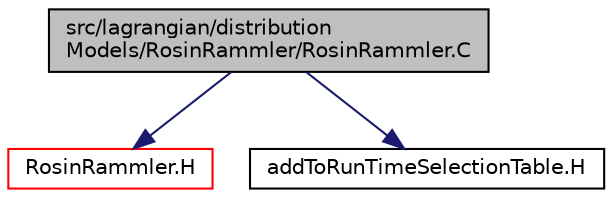 digraph "src/lagrangian/distributionModels/RosinRammler/RosinRammler.C"
{
  bgcolor="transparent";
  edge [fontname="Helvetica",fontsize="10",labelfontname="Helvetica",labelfontsize="10"];
  node [fontname="Helvetica",fontsize="10",shape=record];
  Node0 [label="src/lagrangian/distribution\lModels/RosinRammler/RosinRammler.C",height=0.2,width=0.4,color="black", fillcolor="grey75", style="filled", fontcolor="black"];
  Node0 -> Node1 [color="midnightblue",fontsize="10",style="solid",fontname="Helvetica"];
  Node1 [label="RosinRammler.H",height=0.2,width=0.4,color="red",URL="$a05684.html"];
  Node0 -> Node102 [color="midnightblue",fontsize="10",style="solid",fontname="Helvetica"];
  Node102 [label="addToRunTimeSelectionTable.H",height=0.2,width=0.4,color="black",URL="$a09989.html",tooltip="Macros for easy insertion into run-time selection tables. "];
}
